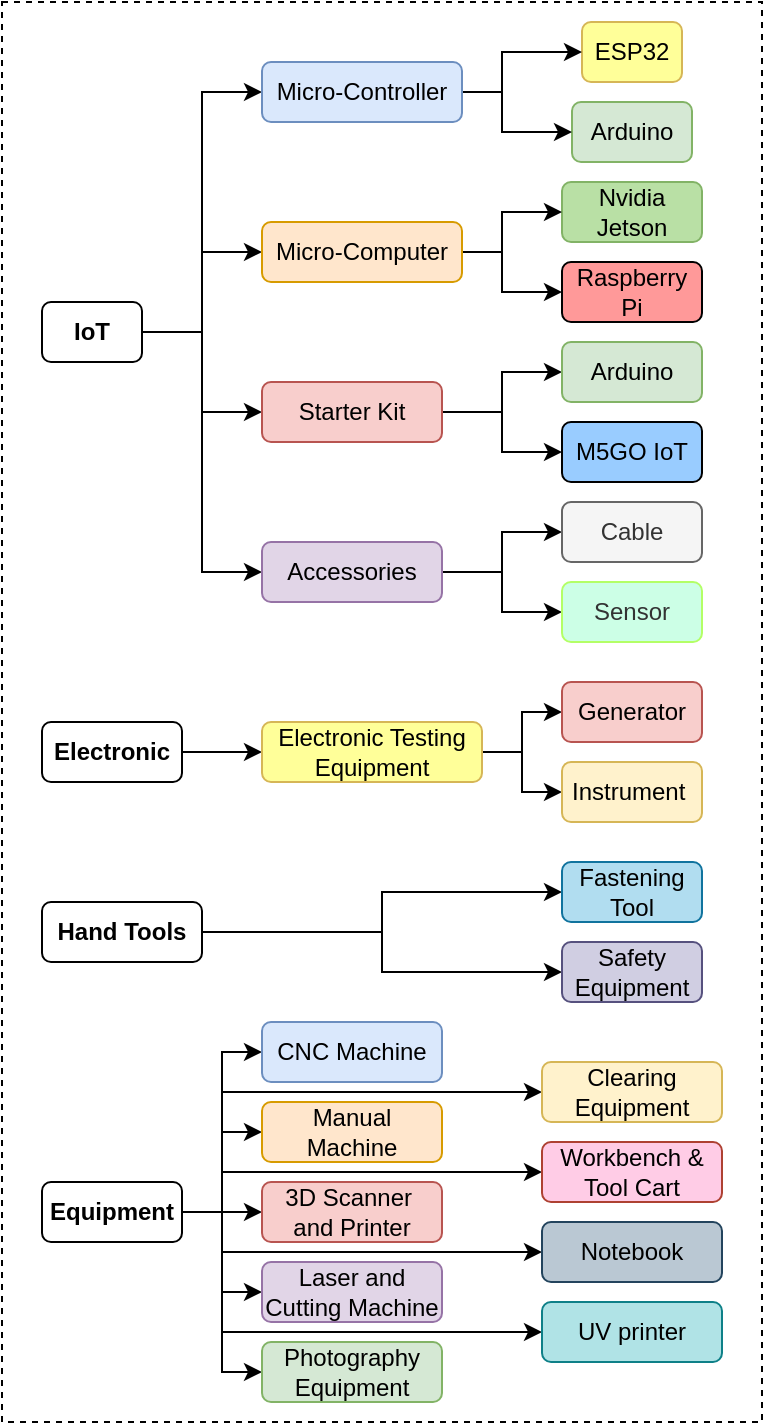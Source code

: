 <mxfile version="20.5.3" type="device" pages="2"><diagram id="You3qHlhU_6aLzDGGWFh" name="Page-1"><mxGraphModel dx="1185" dy="688" grid="1" gridSize="10" guides="1" tooltips="1" connect="1" arrows="1" fold="1" page="1" pageScale="1" pageWidth="827" pageHeight="1169" math="0" shadow="0"><root><mxCell id="0"/><mxCell id="1" parent="0"/><mxCell id="irMOu9Hvq3NZSR58pEHC-70" value="" style="rounded=0;whiteSpace=wrap;html=1;dashed=1;fillColor=none;" vertex="1" parent="1"><mxGeometry x="70" y="130" width="380" height="710" as="geometry"/></mxCell><mxCell id="irMOu9Hvq3NZSR58pEHC-30" style="edgeStyle=orthogonalEdgeStyle;rounded=0;orthogonalLoop=1;jettySize=auto;html=1;exitX=1;exitY=0.5;exitDx=0;exitDy=0;entryX=0;entryY=0.5;entryDx=0;entryDy=0;" edge="1" parent="1" source="irMOu9Hvq3NZSR58pEHC-1" target="irMOu9Hvq3NZSR58pEHC-14"><mxGeometry relative="1" as="geometry"/></mxCell><mxCell id="irMOu9Hvq3NZSR58pEHC-31" style="edgeStyle=orthogonalEdgeStyle;rounded=0;orthogonalLoop=1;jettySize=auto;html=1;exitX=1;exitY=0.5;exitDx=0;exitDy=0;entryX=0;entryY=0.5;entryDx=0;entryDy=0;" edge="1" parent="1" source="irMOu9Hvq3NZSR58pEHC-1" target="irMOu9Hvq3NZSR58pEHC-17"><mxGeometry relative="1" as="geometry"/></mxCell><mxCell id="irMOu9Hvq3NZSR58pEHC-32" style="edgeStyle=orthogonalEdgeStyle;rounded=0;orthogonalLoop=1;jettySize=auto;html=1;exitX=1;exitY=0.5;exitDx=0;exitDy=0;entryX=0;entryY=0.5;entryDx=0;entryDy=0;" edge="1" parent="1" source="irMOu9Hvq3NZSR58pEHC-1" target="irMOu9Hvq3NZSR58pEHC-20"><mxGeometry relative="1" as="geometry"/></mxCell><mxCell id="irMOu9Hvq3NZSR58pEHC-33" style="edgeStyle=orthogonalEdgeStyle;rounded=0;orthogonalLoop=1;jettySize=auto;html=1;exitX=1;exitY=0.5;exitDx=0;exitDy=0;entryX=0;entryY=0.5;entryDx=0;entryDy=0;" edge="1" parent="1" source="irMOu9Hvq3NZSR58pEHC-1" target="irMOu9Hvq3NZSR58pEHC-21"><mxGeometry relative="1" as="geometry"/></mxCell><mxCell id="irMOu9Hvq3NZSR58pEHC-1" value="IoT" style="rounded=1;whiteSpace=wrap;html=1;fontStyle=1" vertex="1" parent="1"><mxGeometry x="90" y="280" width="50" height="30" as="geometry"/></mxCell><mxCell id="irMOu9Hvq3NZSR58pEHC-36" style="edgeStyle=orthogonalEdgeStyle;rounded=0;orthogonalLoop=1;jettySize=auto;html=1;exitX=1;exitY=0.5;exitDx=0;exitDy=0;" edge="1" parent="1" source="irMOu9Hvq3NZSR58pEHC-2" target="irMOu9Hvq3NZSR58pEHC-35"><mxGeometry relative="1" as="geometry"/></mxCell><mxCell id="irMOu9Hvq3NZSR58pEHC-2" value="Electronic" style="rounded=1;whiteSpace=wrap;html=1;fontStyle=1" vertex="1" parent="1"><mxGeometry x="90" y="490" width="70" height="30" as="geometry"/></mxCell><mxCell id="irMOu9Hvq3NZSR58pEHC-47" style="edgeStyle=orthogonalEdgeStyle;rounded=0;orthogonalLoop=1;jettySize=auto;html=1;exitX=1;exitY=0.5;exitDx=0;exitDy=0;entryX=0;entryY=0.5;entryDx=0;entryDy=0;" edge="1" parent="1" source="irMOu9Hvq3NZSR58pEHC-3" target="irMOu9Hvq3NZSR58pEHC-45"><mxGeometry relative="1" as="geometry"><mxPoint x="200" y="595" as="targetPoint"/></mxGeometry></mxCell><mxCell id="bqlerWS4zs-9hoyfjjeG-1" style="edgeStyle=orthogonalEdgeStyle;rounded=0;orthogonalLoop=1;jettySize=auto;html=1;exitX=1;exitY=0.5;exitDx=0;exitDy=0;entryX=0;entryY=0.5;entryDx=0;entryDy=0;" edge="1" parent="1" source="irMOu9Hvq3NZSR58pEHC-3" target="irMOu9Hvq3NZSR58pEHC-46"><mxGeometry relative="1" as="geometry"/></mxCell><mxCell id="irMOu9Hvq3NZSR58pEHC-3" value="Hand Tools" style="rounded=1;whiteSpace=wrap;html=1;fontStyle=1" vertex="1" parent="1"><mxGeometry x="90" y="580" width="80" height="30" as="geometry"/></mxCell><mxCell id="irMOu9Hvq3NZSR58pEHC-60" style="edgeStyle=orthogonalEdgeStyle;rounded=0;orthogonalLoop=1;jettySize=auto;html=1;exitX=1;exitY=0.5;exitDx=0;exitDy=0;entryX=0;entryY=0.5;entryDx=0;entryDy=0;" edge="1" parent="1" source="irMOu9Hvq3NZSR58pEHC-4" target="irMOu9Hvq3NZSR58pEHC-52"><mxGeometry relative="1" as="geometry"/></mxCell><mxCell id="irMOu9Hvq3NZSR58pEHC-61" style="edgeStyle=orthogonalEdgeStyle;rounded=0;orthogonalLoop=1;jettySize=auto;html=1;exitX=1;exitY=0.5;exitDx=0;exitDy=0;entryX=0;entryY=0.5;entryDx=0;entryDy=0;" edge="1" parent="1" source="irMOu9Hvq3NZSR58pEHC-4" target="irMOu9Hvq3NZSR58pEHC-51"><mxGeometry relative="1" as="geometry"><Array as="points"><mxPoint x="180" y="735"/><mxPoint x="180" y="695"/></Array></mxGeometry></mxCell><mxCell id="irMOu9Hvq3NZSR58pEHC-62" style="edgeStyle=orthogonalEdgeStyle;rounded=0;orthogonalLoop=1;jettySize=auto;html=1;exitX=1;exitY=0.5;exitDx=0;exitDy=0;entryX=0;entryY=0.5;entryDx=0;entryDy=0;" edge="1" parent="1" source="irMOu9Hvq3NZSR58pEHC-4" target="irMOu9Hvq3NZSR58pEHC-54"><mxGeometry relative="1" as="geometry"><Array as="points"><mxPoint x="180" y="735"/><mxPoint x="180" y="775"/></Array></mxGeometry></mxCell><mxCell id="irMOu9Hvq3NZSR58pEHC-63" style="edgeStyle=orthogonalEdgeStyle;rounded=0;orthogonalLoop=1;jettySize=auto;html=1;exitX=1;exitY=0.5;exitDx=0;exitDy=0;entryX=0;entryY=0.5;entryDx=0;entryDy=0;" edge="1" parent="1" source="irMOu9Hvq3NZSR58pEHC-4" target="irMOu9Hvq3NZSR58pEHC-48"><mxGeometry relative="1" as="geometry"><Array as="points"><mxPoint x="180" y="735"/><mxPoint x="180" y="655"/></Array></mxGeometry></mxCell><mxCell id="irMOu9Hvq3NZSR58pEHC-64" style="edgeStyle=orthogonalEdgeStyle;rounded=0;orthogonalLoop=1;jettySize=auto;html=1;exitX=1;exitY=0.5;exitDx=0;exitDy=0;entryX=0;entryY=0.5;entryDx=0;entryDy=0;" edge="1" parent="1" source="irMOu9Hvq3NZSR58pEHC-4" target="irMOu9Hvq3NZSR58pEHC-55"><mxGeometry relative="1" as="geometry"><Array as="points"><mxPoint x="180" y="735"/><mxPoint x="180" y="815"/></Array></mxGeometry></mxCell><mxCell id="irMOu9Hvq3NZSR58pEHC-65" style="edgeStyle=orthogonalEdgeStyle;rounded=0;orthogonalLoop=1;jettySize=auto;html=1;exitX=1;exitY=0.5;exitDx=0;exitDy=0;entryX=0;entryY=0.5;entryDx=0;entryDy=0;" edge="1" parent="1" source="irMOu9Hvq3NZSR58pEHC-4" target="irMOu9Hvq3NZSR58pEHC-57"><mxGeometry relative="1" as="geometry"><Array as="points"><mxPoint x="180" y="735"/><mxPoint x="180" y="715"/></Array></mxGeometry></mxCell><mxCell id="irMOu9Hvq3NZSR58pEHC-66" style="edgeStyle=orthogonalEdgeStyle;rounded=0;orthogonalLoop=1;jettySize=auto;html=1;exitX=1;exitY=0.5;exitDx=0;exitDy=0;entryX=0;entryY=0.5;entryDx=0;entryDy=0;" edge="1" parent="1" source="irMOu9Hvq3NZSR58pEHC-4" target="irMOu9Hvq3NZSR58pEHC-56"><mxGeometry relative="1" as="geometry"><Array as="points"><mxPoint x="180" y="735"/><mxPoint x="180" y="675"/></Array></mxGeometry></mxCell><mxCell id="irMOu9Hvq3NZSR58pEHC-67" style="edgeStyle=orthogonalEdgeStyle;rounded=0;orthogonalLoop=1;jettySize=auto;html=1;exitX=1;exitY=0.5;exitDx=0;exitDy=0;entryX=0;entryY=0.5;entryDx=0;entryDy=0;" edge="1" parent="1" source="irMOu9Hvq3NZSR58pEHC-4" target="irMOu9Hvq3NZSR58pEHC-58"><mxGeometry relative="1" as="geometry"><Array as="points"><mxPoint x="180" y="735"/><mxPoint x="180" y="755"/></Array></mxGeometry></mxCell><mxCell id="irMOu9Hvq3NZSR58pEHC-68" style="edgeStyle=orthogonalEdgeStyle;rounded=0;orthogonalLoop=1;jettySize=auto;html=1;exitX=1;exitY=0.5;exitDx=0;exitDy=0;entryX=0;entryY=0.5;entryDx=0;entryDy=0;" edge="1" parent="1" source="irMOu9Hvq3NZSR58pEHC-4" target="irMOu9Hvq3NZSR58pEHC-59"><mxGeometry relative="1" as="geometry"><Array as="points"><mxPoint x="180" y="735"/><mxPoint x="180" y="795"/></Array></mxGeometry></mxCell><mxCell id="irMOu9Hvq3NZSR58pEHC-4" value="Equipment" style="rounded=1;whiteSpace=wrap;html=1;fontStyle=1" vertex="1" parent="1"><mxGeometry x="90" y="720" width="70" height="30" as="geometry"/></mxCell><mxCell id="irMOu9Hvq3NZSR58pEHC-6" value="ESP32" style="rounded=1;whiteSpace=wrap;html=1;fillColor=#FFFF99;strokeColor=#d6b656;" vertex="1" parent="1"><mxGeometry x="360" y="140" width="50" height="30" as="geometry"/></mxCell><mxCell id="irMOu9Hvq3NZSR58pEHC-7" value="Arduino" style="rounded=1;whiteSpace=wrap;html=1;fillColor=#d5e8d4;strokeColor=#82b366;" vertex="1" parent="1"><mxGeometry x="355" y="180" width="60" height="30" as="geometry"/></mxCell><mxCell id="irMOu9Hvq3NZSR58pEHC-8" value="Nvidia Jetson" style="rounded=1;whiteSpace=wrap;html=1;fillColor=#B9E0A5;strokeColor=#82b366;" vertex="1" parent="1"><mxGeometry x="350" y="220" width="70" height="30" as="geometry"/></mxCell><mxCell id="irMOu9Hvq3NZSR58pEHC-9" value="Raspberry Pi" style="rounded=1;whiteSpace=wrap;html=1;fillColor=#FF9999;" vertex="1" parent="1"><mxGeometry x="350" y="260" width="70" height="30" as="geometry"/></mxCell><mxCell id="irMOu9Hvq3NZSR58pEHC-15" style="edgeStyle=orthogonalEdgeStyle;rounded=0;orthogonalLoop=1;jettySize=auto;html=1;exitX=1;exitY=0.5;exitDx=0;exitDy=0;entryX=0;entryY=0.5;entryDx=0;entryDy=0;" edge="1" parent="1" target="irMOu9Hvq3NZSR58pEHC-6"><mxGeometry relative="1" as="geometry"><mxPoint x="320" y="175" as="sourcePoint"/><Array as="points"><mxPoint x="320" y="155"/></Array></mxGeometry></mxCell><mxCell id="irMOu9Hvq3NZSR58pEHC-16" style="edgeStyle=orthogonalEdgeStyle;rounded=0;orthogonalLoop=1;jettySize=auto;html=1;exitX=1;exitY=0.5;exitDx=0;exitDy=0;entryX=0;entryY=0.5;entryDx=0;entryDy=0;" edge="1" parent="1" source="irMOu9Hvq3NZSR58pEHC-14" target="irMOu9Hvq3NZSR58pEHC-7"><mxGeometry relative="1" as="geometry"><mxPoint x="320" y="175" as="sourcePoint"/><Array as="points"><mxPoint x="320" y="175"/><mxPoint x="320" y="195"/></Array></mxGeometry></mxCell><mxCell id="irMOu9Hvq3NZSR58pEHC-14" value="Micro-Controller" style="rounded=1;whiteSpace=wrap;html=1;fillColor=#dae8fc;strokeColor=#6c8ebf;" vertex="1" parent="1"><mxGeometry x="200" y="160" width="100" height="30" as="geometry"/></mxCell><mxCell id="irMOu9Hvq3NZSR58pEHC-18" style="edgeStyle=orthogonalEdgeStyle;rounded=0;orthogonalLoop=1;jettySize=auto;html=1;exitX=1;exitY=0.5;exitDx=0;exitDy=0;entryX=0;entryY=0.5;entryDx=0;entryDy=0;" edge="1" parent="1" source="irMOu9Hvq3NZSR58pEHC-17" target="irMOu9Hvq3NZSR58pEHC-8"><mxGeometry relative="1" as="geometry"><Array as="points"><mxPoint x="320" y="255"/><mxPoint x="320" y="235"/></Array></mxGeometry></mxCell><mxCell id="irMOu9Hvq3NZSR58pEHC-19" style="edgeStyle=orthogonalEdgeStyle;rounded=0;orthogonalLoop=1;jettySize=auto;html=1;exitX=1;exitY=0.5;exitDx=0;exitDy=0;" edge="1" parent="1" source="irMOu9Hvq3NZSR58pEHC-17" target="irMOu9Hvq3NZSR58pEHC-9"><mxGeometry relative="1" as="geometry"><Array as="points"><mxPoint x="320" y="255"/><mxPoint x="320" y="275"/></Array></mxGeometry></mxCell><mxCell id="irMOu9Hvq3NZSR58pEHC-17" value="Micro-Computer" style="rounded=1;whiteSpace=wrap;html=1;fillColor=#ffe6cc;strokeColor=#d79b00;" vertex="1" parent="1"><mxGeometry x="200" y="240" width="100" height="30" as="geometry"/></mxCell><mxCell id="irMOu9Hvq3NZSR58pEHC-24" style="edgeStyle=orthogonalEdgeStyle;rounded=0;orthogonalLoop=1;jettySize=auto;html=1;exitX=1;exitY=0.5;exitDx=0;exitDy=0;entryX=0;entryY=0.5;entryDx=0;entryDy=0;" edge="1" parent="1" source="irMOu9Hvq3NZSR58pEHC-20" target="irMOu9Hvq3NZSR58pEHC-22"><mxGeometry relative="1" as="geometry"/></mxCell><mxCell id="irMOu9Hvq3NZSR58pEHC-25" style="edgeStyle=orthogonalEdgeStyle;rounded=0;orthogonalLoop=1;jettySize=auto;html=1;exitX=1;exitY=0.5;exitDx=0;exitDy=0;entryX=0;entryY=0.5;entryDx=0;entryDy=0;" edge="1" parent="1" source="irMOu9Hvq3NZSR58pEHC-20" target="irMOu9Hvq3NZSR58pEHC-23"><mxGeometry relative="1" as="geometry"/></mxCell><mxCell id="irMOu9Hvq3NZSR58pEHC-20" value="Starter Kit" style="rounded=1;whiteSpace=wrap;html=1;fillColor=#f8cecc;strokeColor=#b85450;" vertex="1" parent="1"><mxGeometry x="200" y="320" width="90" height="30" as="geometry"/></mxCell><mxCell id="irMOu9Hvq3NZSR58pEHC-28" style="edgeStyle=orthogonalEdgeStyle;rounded=0;orthogonalLoop=1;jettySize=auto;html=1;exitX=1;exitY=0.5;exitDx=0;exitDy=0;entryX=0;entryY=0.5;entryDx=0;entryDy=0;" edge="1" parent="1" source="irMOu9Hvq3NZSR58pEHC-21" target="irMOu9Hvq3NZSR58pEHC-26"><mxGeometry relative="1" as="geometry"/></mxCell><mxCell id="irMOu9Hvq3NZSR58pEHC-29" style="edgeStyle=orthogonalEdgeStyle;rounded=0;orthogonalLoop=1;jettySize=auto;html=1;exitX=1;exitY=0.5;exitDx=0;exitDy=0;entryX=0;entryY=0.5;entryDx=0;entryDy=0;" edge="1" parent="1" source="irMOu9Hvq3NZSR58pEHC-21" target="irMOu9Hvq3NZSR58pEHC-27"><mxGeometry relative="1" as="geometry"/></mxCell><mxCell id="irMOu9Hvq3NZSR58pEHC-21" value="Accessories" style="rounded=1;whiteSpace=wrap;html=1;fillColor=#e1d5e7;strokeColor=#9673a6;" vertex="1" parent="1"><mxGeometry x="200" y="400" width="90" height="30" as="geometry"/></mxCell><mxCell id="irMOu9Hvq3NZSR58pEHC-22" value="Arduino" style="rounded=1;whiteSpace=wrap;html=1;fillColor=#d5e8d4;strokeColor=#82b366;" vertex="1" parent="1"><mxGeometry x="350" y="300" width="70" height="30" as="geometry"/></mxCell><mxCell id="irMOu9Hvq3NZSR58pEHC-23" value="M5GO IoT" style="rounded=1;whiteSpace=wrap;html=1;fillColor=#99CCFF;" vertex="1" parent="1"><mxGeometry x="350" y="340" width="70" height="30" as="geometry"/></mxCell><mxCell id="irMOu9Hvq3NZSR58pEHC-26" value="Cable" style="rounded=1;whiteSpace=wrap;html=1;fillColor=#f5f5f5;strokeColor=#666666;fontColor=#333333;" vertex="1" parent="1"><mxGeometry x="350" y="380" width="70" height="30" as="geometry"/></mxCell><mxCell id="irMOu9Hvq3NZSR58pEHC-27" value="Sensor" style="rounded=1;whiteSpace=wrap;html=1;fillColor=#CCFFE6;fontColor=#333333;strokeColor=#B3FF66;" vertex="1" parent="1"><mxGeometry x="350" y="420" width="70" height="30" as="geometry"/></mxCell><mxCell id="irMOu9Hvq3NZSR58pEHC-39" style="edgeStyle=orthogonalEdgeStyle;rounded=0;orthogonalLoop=1;jettySize=auto;html=1;exitX=1;exitY=0.5;exitDx=0;exitDy=0;entryX=0;entryY=0.5;entryDx=0;entryDy=0;" edge="1" parent="1" source="irMOu9Hvq3NZSR58pEHC-35" target="irMOu9Hvq3NZSR58pEHC-37"><mxGeometry relative="1" as="geometry"/></mxCell><mxCell id="irMOu9Hvq3NZSR58pEHC-40" style="edgeStyle=orthogonalEdgeStyle;rounded=0;orthogonalLoop=1;jettySize=auto;html=1;exitX=1;exitY=0.5;exitDx=0;exitDy=0;entryX=0;entryY=0.5;entryDx=0;entryDy=0;" edge="1" parent="1" source="irMOu9Hvq3NZSR58pEHC-35" target="irMOu9Hvq3NZSR58pEHC-38"><mxGeometry relative="1" as="geometry"/></mxCell><mxCell id="irMOu9Hvq3NZSR58pEHC-35" value="Electronic Testing Equipment" style="rounded=1;whiteSpace=wrap;html=1;fillColor=#FFFF99;strokeColor=#d6b656;" vertex="1" parent="1"><mxGeometry x="200" y="490" width="110" height="30" as="geometry"/></mxCell><mxCell id="irMOu9Hvq3NZSR58pEHC-37" value="Generator" style="rounded=1;whiteSpace=wrap;html=1;fillColor=#f8cecc;strokeColor=#b85450;" vertex="1" parent="1"><mxGeometry x="350" y="470" width="70" height="30" as="geometry"/></mxCell><mxCell id="irMOu9Hvq3NZSR58pEHC-38" value="Instrument&amp;nbsp;" style="rounded=1;whiteSpace=wrap;html=1;fillColor=#fff2cc;strokeColor=#d6b656;" vertex="1" parent="1"><mxGeometry x="350" y="510" width="70" height="30" as="geometry"/></mxCell><mxCell id="irMOu9Hvq3NZSR58pEHC-45" value="Fastening Tool" style="rounded=1;whiteSpace=wrap;html=1;fillColor=#b1ddf0;strokeColor=#10739e;" vertex="1" parent="1"><mxGeometry x="350" y="560" width="70" height="30" as="geometry"/></mxCell><mxCell id="irMOu9Hvq3NZSR58pEHC-46" value="Safety Equipment" style="rounded=1;whiteSpace=wrap;html=1;fillColor=#d0cee2;strokeColor=#56517e;" vertex="1" parent="1"><mxGeometry x="350" y="600" width="70" height="30" as="geometry"/></mxCell><mxCell id="irMOu9Hvq3NZSR58pEHC-48" value="CNC Machine" style="rounded=1;whiteSpace=wrap;html=1;fillColor=#dae8fc;strokeColor=#6c8ebf;" vertex="1" parent="1"><mxGeometry x="200" y="640" width="90" height="30" as="geometry"/></mxCell><mxCell id="irMOu9Hvq3NZSR58pEHC-51" value="Manual Machine" style="rounded=1;whiteSpace=wrap;html=1;fillColor=#ffe6cc;strokeColor=#d79b00;" vertex="1" parent="1"><mxGeometry x="200" y="680" width="90" height="30" as="geometry"/></mxCell><mxCell id="irMOu9Hvq3NZSR58pEHC-52" value="3D Scanner&amp;nbsp; and Printer" style="rounded=1;whiteSpace=wrap;html=1;fillColor=#f8cecc;strokeColor=#b85450;" vertex="1" parent="1"><mxGeometry x="200" y="720" width="90" height="30" as="geometry"/></mxCell><mxCell id="irMOu9Hvq3NZSR58pEHC-54" value="Laser and Cutting Machine" style="rounded=1;whiteSpace=wrap;html=1;fillColor=#e1d5e7;strokeColor=#9673a6;" vertex="1" parent="1"><mxGeometry x="200" y="760" width="90" height="30" as="geometry"/></mxCell><mxCell id="irMOu9Hvq3NZSR58pEHC-55" value="Photography Equipment" style="rounded=1;whiteSpace=wrap;html=1;fillColor=#d5e8d4;strokeColor=#82b366;" vertex="1" parent="1"><mxGeometry x="200" y="800" width="90" height="30" as="geometry"/></mxCell><mxCell id="irMOu9Hvq3NZSR58pEHC-56" value="Clearing Equipment" style="rounded=1;whiteSpace=wrap;html=1;fillColor=#fff2cc;strokeColor=#d6b656;" vertex="1" parent="1"><mxGeometry x="340" y="660" width="90" height="30" as="geometry"/></mxCell><mxCell id="irMOu9Hvq3NZSR58pEHC-57" value="Workbench &amp;amp; Tool Cart" style="rounded=1;whiteSpace=wrap;html=1;fillColor=#FFCCE6;strokeColor=#ae4132;" vertex="1" parent="1"><mxGeometry x="340" y="700" width="90" height="30" as="geometry"/></mxCell><mxCell id="irMOu9Hvq3NZSR58pEHC-58" value="Notebook" style="rounded=1;whiteSpace=wrap;html=1;fillColor=#bac8d3;strokeColor=#23445d;" vertex="1" parent="1"><mxGeometry x="340" y="740" width="90" height="30" as="geometry"/></mxCell><mxCell id="irMOu9Hvq3NZSR58pEHC-59" value="UV printer" style="rounded=1;whiteSpace=wrap;html=1;fillColor=#b0e3e6;strokeColor=#0e8088;" vertex="1" parent="1"><mxGeometry x="340" y="780" width="90" height="30" as="geometry"/></mxCell></root></mxGraphModel></diagram><diagram id="sql-LT-LHcpKim1UD5sR" name="workflow"><mxGraphModel dx="1422" dy="826" grid="1" gridSize="10" guides="1" tooltips="1" connect="1" arrows="1" fold="1" page="1" pageScale="1" pageWidth="827" pageHeight="1169" math="0" shadow="0"><root><mxCell id="0"/><mxCell id="1" parent="0"/></root></mxGraphModel></diagram></mxfile>